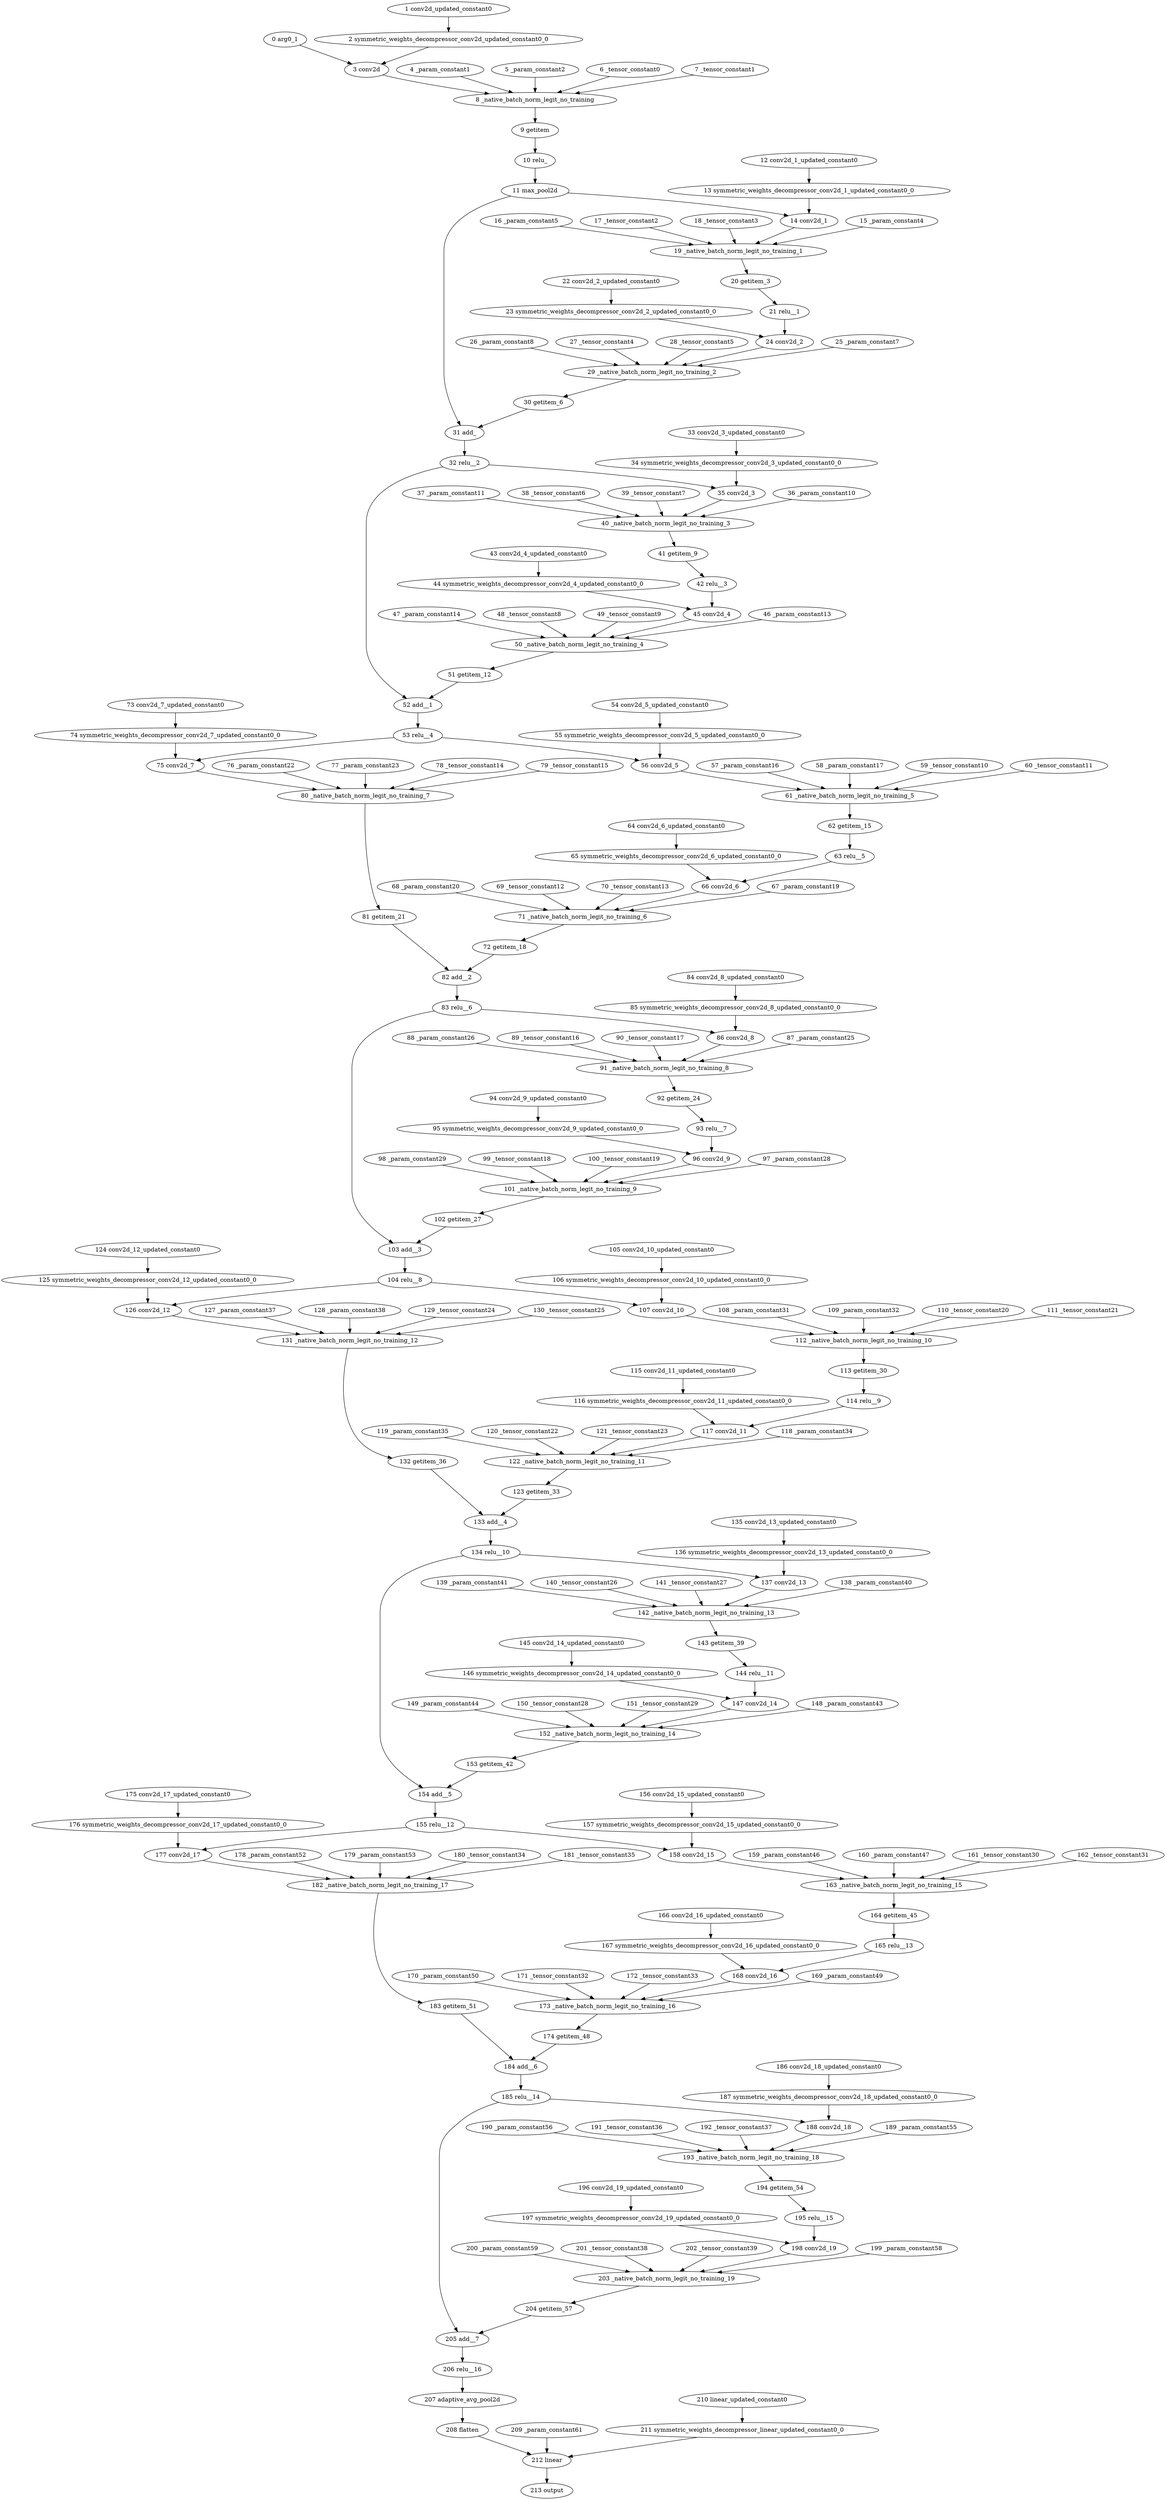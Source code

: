 strict digraph  {
"0 arg0_1" [id=0, type=input];
"1 conv2d_updated_constant0" [id=1, type=get_attr];
"2 symmetric_weights_decompressor_conv2d_updated_constant0_0" [id=2, type=call_module];
"3 conv2d" [id=3, type=conv2d];
"4 _param_constant1" [id=4, type=get_attr];
"5 _param_constant2" [id=5, type=get_attr];
"6 _tensor_constant0" [id=6, type=get_attr];
"7 _tensor_constant1" [id=7, type=get_attr];
"8 _native_batch_norm_legit_no_training" [id=8, type=_native_batch_norm_legit_no_training];
"9 getitem" [id=9, type=__getitem__];
"10 relu_" [id=10, type=relu_];
"11 max_pool2d" [id=11, type=max_pool2d];
"12 conv2d_1_updated_constant0" [id=12, type=get_attr];
"13 symmetric_weights_decompressor_conv2d_1_updated_constant0_0" [id=13, type=call_module];
"14 conv2d_1" [id=14, type=conv2d];
"15 _param_constant4" [id=15, type=get_attr];
"16 _param_constant5" [id=16, type=get_attr];
"17 _tensor_constant2" [id=17, type=get_attr];
"18 _tensor_constant3" [id=18, type=get_attr];
"19 _native_batch_norm_legit_no_training_1" [id=19, type=_native_batch_norm_legit_no_training];
"20 getitem_3" [id=20, type=__getitem__];
"21 relu__1" [id=21, type=relu_];
"22 conv2d_2_updated_constant0" [id=22, type=get_attr];
"23 symmetric_weights_decompressor_conv2d_2_updated_constant0_0" [id=23, type=call_module];
"24 conv2d_2" [id=24, type=conv2d];
"25 _param_constant7" [id=25, type=get_attr];
"26 _param_constant8" [id=26, type=get_attr];
"27 _tensor_constant4" [id=27, type=get_attr];
"28 _tensor_constant5" [id=28, type=get_attr];
"29 _native_batch_norm_legit_no_training_2" [id=29, type=_native_batch_norm_legit_no_training];
"30 getitem_6" [id=30, type=__getitem__];
"31 add_" [id=31, type=add_];
"32 relu__2" [id=32, type=relu_];
"33 conv2d_3_updated_constant0" [id=33, type=get_attr];
"34 symmetric_weights_decompressor_conv2d_3_updated_constant0_0" [id=34, type=call_module];
"35 conv2d_3" [id=35, type=conv2d];
"36 _param_constant10" [id=36, type=get_attr];
"37 _param_constant11" [id=37, type=get_attr];
"38 _tensor_constant6" [id=38, type=get_attr];
"39 _tensor_constant7" [id=39, type=get_attr];
"40 _native_batch_norm_legit_no_training_3" [id=40, type=_native_batch_norm_legit_no_training];
"41 getitem_9" [id=41, type=__getitem__];
"42 relu__3" [id=42, type=relu_];
"43 conv2d_4_updated_constant0" [id=43, type=get_attr];
"44 symmetric_weights_decompressor_conv2d_4_updated_constant0_0" [id=44, type=call_module];
"45 conv2d_4" [id=45, type=conv2d];
"46 _param_constant13" [id=46, type=get_attr];
"47 _param_constant14" [id=47, type=get_attr];
"48 _tensor_constant8" [id=48, type=get_attr];
"49 _tensor_constant9" [id=49, type=get_attr];
"50 _native_batch_norm_legit_no_training_4" [id=50, type=_native_batch_norm_legit_no_training];
"51 getitem_12" [id=51, type=__getitem__];
"52 add__1" [id=52, type=add_];
"53 relu__4" [id=53, type=relu_];
"54 conv2d_5_updated_constant0" [id=54, type=get_attr];
"55 symmetric_weights_decompressor_conv2d_5_updated_constant0_0" [id=55, type=call_module];
"56 conv2d_5" [id=56, type=conv2d];
"57 _param_constant16" [id=57, type=get_attr];
"58 _param_constant17" [id=58, type=get_attr];
"59 _tensor_constant10" [id=59, type=get_attr];
"60 _tensor_constant11" [id=60, type=get_attr];
"61 _native_batch_norm_legit_no_training_5" [id=61, type=_native_batch_norm_legit_no_training];
"62 getitem_15" [id=62, type=__getitem__];
"63 relu__5" [id=63, type=relu_];
"64 conv2d_6_updated_constant0" [id=64, type=get_attr];
"65 symmetric_weights_decompressor_conv2d_6_updated_constant0_0" [id=65, type=call_module];
"66 conv2d_6" [id=66, type=conv2d];
"67 _param_constant19" [id=67, type=get_attr];
"68 _param_constant20" [id=68, type=get_attr];
"69 _tensor_constant12" [id=69, type=get_attr];
"70 _tensor_constant13" [id=70, type=get_attr];
"71 _native_batch_norm_legit_no_training_6" [id=71, type=_native_batch_norm_legit_no_training];
"72 getitem_18" [id=72, type=__getitem__];
"73 conv2d_7_updated_constant0" [id=73, type=get_attr];
"74 symmetric_weights_decompressor_conv2d_7_updated_constant0_0" [id=74, type=call_module];
"75 conv2d_7" [id=75, type=conv2d];
"76 _param_constant22" [id=76, type=get_attr];
"77 _param_constant23" [id=77, type=get_attr];
"78 _tensor_constant14" [id=78, type=get_attr];
"79 _tensor_constant15" [id=79, type=get_attr];
"80 _native_batch_norm_legit_no_training_7" [id=80, type=_native_batch_norm_legit_no_training];
"81 getitem_21" [id=81, type=__getitem__];
"82 add__2" [id=82, type=add_];
"83 relu__6" [id=83, type=relu_];
"84 conv2d_8_updated_constant0" [id=84, type=get_attr];
"85 symmetric_weights_decompressor_conv2d_8_updated_constant0_0" [id=85, type=call_module];
"86 conv2d_8" [id=86, type=conv2d];
"87 _param_constant25" [id=87, type=get_attr];
"88 _param_constant26" [id=88, type=get_attr];
"89 _tensor_constant16" [id=89, type=get_attr];
"90 _tensor_constant17" [id=90, type=get_attr];
"91 _native_batch_norm_legit_no_training_8" [id=91, type=_native_batch_norm_legit_no_training];
"92 getitem_24" [id=92, type=__getitem__];
"93 relu__7" [id=93, type=relu_];
"94 conv2d_9_updated_constant0" [id=94, type=get_attr];
"95 symmetric_weights_decompressor_conv2d_9_updated_constant0_0" [id=95, type=call_module];
"96 conv2d_9" [id=96, type=conv2d];
"97 _param_constant28" [id=97, type=get_attr];
"98 _param_constant29" [id=98, type=get_attr];
"99 _tensor_constant18" [id=99, type=get_attr];
"100 _tensor_constant19" [id=100, type=get_attr];
"101 _native_batch_norm_legit_no_training_9" [id=101, type=_native_batch_norm_legit_no_training];
"102 getitem_27" [id=102, type=__getitem__];
"103 add__3" [id=103, type=add_];
"104 relu__8" [id=104, type=relu_];
"105 conv2d_10_updated_constant0" [id=105, type=get_attr];
"106 symmetric_weights_decompressor_conv2d_10_updated_constant0_0" [id=106, type=call_module];
"107 conv2d_10" [id=107, type=conv2d];
"108 _param_constant31" [id=108, type=get_attr];
"109 _param_constant32" [id=109, type=get_attr];
"110 _tensor_constant20" [id=110, type=get_attr];
"111 _tensor_constant21" [id=111, type=get_attr];
"112 _native_batch_norm_legit_no_training_10" [id=112, type=_native_batch_norm_legit_no_training];
"113 getitem_30" [id=113, type=__getitem__];
"114 relu__9" [id=114, type=relu_];
"115 conv2d_11_updated_constant0" [id=115, type=get_attr];
"116 symmetric_weights_decompressor_conv2d_11_updated_constant0_0" [id=116, type=call_module];
"117 conv2d_11" [id=117, type=conv2d];
"118 _param_constant34" [id=118, type=get_attr];
"119 _param_constant35" [id=119, type=get_attr];
"120 _tensor_constant22" [id=120, type=get_attr];
"121 _tensor_constant23" [id=121, type=get_attr];
"122 _native_batch_norm_legit_no_training_11" [id=122, type=_native_batch_norm_legit_no_training];
"123 getitem_33" [id=123, type=__getitem__];
"124 conv2d_12_updated_constant0" [id=124, type=get_attr];
"125 symmetric_weights_decompressor_conv2d_12_updated_constant0_0" [id=125, type=call_module];
"126 conv2d_12" [id=126, type=conv2d];
"127 _param_constant37" [id=127, type=get_attr];
"128 _param_constant38" [id=128, type=get_attr];
"129 _tensor_constant24" [id=129, type=get_attr];
"130 _tensor_constant25" [id=130, type=get_attr];
"131 _native_batch_norm_legit_no_training_12" [id=131, type=_native_batch_norm_legit_no_training];
"132 getitem_36" [id=132, type=__getitem__];
"133 add__4" [id=133, type=add_];
"134 relu__10" [id=134, type=relu_];
"135 conv2d_13_updated_constant0" [id=135, type=get_attr];
"136 symmetric_weights_decompressor_conv2d_13_updated_constant0_0" [id=136, type=call_module];
"137 conv2d_13" [id=137, type=conv2d];
"138 _param_constant40" [id=138, type=get_attr];
"139 _param_constant41" [id=139, type=get_attr];
"140 _tensor_constant26" [id=140, type=get_attr];
"141 _tensor_constant27" [id=141, type=get_attr];
"142 _native_batch_norm_legit_no_training_13" [id=142, type=_native_batch_norm_legit_no_training];
"143 getitem_39" [id=143, type=__getitem__];
"144 relu__11" [id=144, type=relu_];
"145 conv2d_14_updated_constant0" [id=145, type=get_attr];
"146 symmetric_weights_decompressor_conv2d_14_updated_constant0_0" [id=146, type=call_module];
"147 conv2d_14" [id=147, type=conv2d];
"148 _param_constant43" [id=148, type=get_attr];
"149 _param_constant44" [id=149, type=get_attr];
"150 _tensor_constant28" [id=150, type=get_attr];
"151 _tensor_constant29" [id=151, type=get_attr];
"152 _native_batch_norm_legit_no_training_14" [id=152, type=_native_batch_norm_legit_no_training];
"153 getitem_42" [id=153, type=__getitem__];
"154 add__5" [id=154, type=add_];
"155 relu__12" [id=155, type=relu_];
"156 conv2d_15_updated_constant0" [id=156, type=get_attr];
"157 symmetric_weights_decompressor_conv2d_15_updated_constant0_0" [id=157, type=call_module];
"158 conv2d_15" [id=158, type=conv2d];
"159 _param_constant46" [id=159, type=get_attr];
"160 _param_constant47" [id=160, type=get_attr];
"161 _tensor_constant30" [id=161, type=get_attr];
"162 _tensor_constant31" [id=162, type=get_attr];
"163 _native_batch_norm_legit_no_training_15" [id=163, type=_native_batch_norm_legit_no_training];
"164 getitem_45" [id=164, type=__getitem__];
"165 relu__13" [id=165, type=relu_];
"166 conv2d_16_updated_constant0" [id=166, type=get_attr];
"167 symmetric_weights_decompressor_conv2d_16_updated_constant0_0" [id=167, type=call_module];
"168 conv2d_16" [id=168, type=conv2d];
"169 _param_constant49" [id=169, type=get_attr];
"170 _param_constant50" [id=170, type=get_attr];
"171 _tensor_constant32" [id=171, type=get_attr];
"172 _tensor_constant33" [id=172, type=get_attr];
"173 _native_batch_norm_legit_no_training_16" [id=173, type=_native_batch_norm_legit_no_training];
"174 getitem_48" [id=174, type=__getitem__];
"175 conv2d_17_updated_constant0" [id=175, type=get_attr];
"176 symmetric_weights_decompressor_conv2d_17_updated_constant0_0" [id=176, type=call_module];
"177 conv2d_17" [id=177, type=conv2d];
"178 _param_constant52" [id=178, type=get_attr];
"179 _param_constant53" [id=179, type=get_attr];
"180 _tensor_constant34" [id=180, type=get_attr];
"181 _tensor_constant35" [id=181, type=get_attr];
"182 _native_batch_norm_legit_no_training_17" [id=182, type=_native_batch_norm_legit_no_training];
"183 getitem_51" [id=183, type=__getitem__];
"184 add__6" [id=184, type=add_];
"185 relu__14" [id=185, type=relu_];
"186 conv2d_18_updated_constant0" [id=186, type=get_attr];
"187 symmetric_weights_decompressor_conv2d_18_updated_constant0_0" [id=187, type=call_module];
"188 conv2d_18" [id=188, type=conv2d];
"189 _param_constant55" [id=189, type=get_attr];
"190 _param_constant56" [id=190, type=get_attr];
"191 _tensor_constant36" [id=191, type=get_attr];
"192 _tensor_constant37" [id=192, type=get_attr];
"193 _native_batch_norm_legit_no_training_18" [id=193, type=_native_batch_norm_legit_no_training];
"194 getitem_54" [id=194, type=__getitem__];
"195 relu__15" [id=195, type=relu_];
"196 conv2d_19_updated_constant0" [id=196, type=get_attr];
"197 symmetric_weights_decompressor_conv2d_19_updated_constant0_0" [id=197, type=call_module];
"198 conv2d_19" [id=198, type=conv2d];
"199 _param_constant58" [id=199, type=get_attr];
"200 _param_constant59" [id=200, type=get_attr];
"201 _tensor_constant38" [id=201, type=get_attr];
"202 _tensor_constant39" [id=202, type=get_attr];
"203 _native_batch_norm_legit_no_training_19" [id=203, type=_native_batch_norm_legit_no_training];
"204 getitem_57" [id=204, type=__getitem__];
"205 add__7" [id=205, type=add_];
"206 relu__16" [id=206, type=relu_];
"207 adaptive_avg_pool2d" [id=207, type=adaptive_avg_pool2d];
"208 flatten" [id=208, type=flatten];
"209 _param_constant61" [id=209, type=get_attr];
"210 linear_updated_constant0" [id=210, type=get_attr];
"211 symmetric_weights_decompressor_linear_updated_constant0_0" [id=211, type=call_module];
"212 linear" [id=212, type=linear];
"213 output" [id=213, type=output];
"0 arg0_1" -> "3 conv2d";
"1 conv2d_updated_constant0" -> "2 symmetric_weights_decompressor_conv2d_updated_constant0_0";
"2 symmetric_weights_decompressor_conv2d_updated_constant0_0" -> "3 conv2d";
"3 conv2d" -> "8 _native_batch_norm_legit_no_training";
"4 _param_constant1" -> "8 _native_batch_norm_legit_no_training";
"5 _param_constant2" -> "8 _native_batch_norm_legit_no_training";
"6 _tensor_constant0" -> "8 _native_batch_norm_legit_no_training";
"7 _tensor_constant1" -> "8 _native_batch_norm_legit_no_training";
"8 _native_batch_norm_legit_no_training" -> "9 getitem";
"9 getitem" -> "10 relu_";
"10 relu_" -> "11 max_pool2d";
"11 max_pool2d" -> "14 conv2d_1";
"11 max_pool2d" -> "31 add_";
"12 conv2d_1_updated_constant0" -> "13 symmetric_weights_decompressor_conv2d_1_updated_constant0_0";
"13 symmetric_weights_decompressor_conv2d_1_updated_constant0_0" -> "14 conv2d_1";
"14 conv2d_1" -> "19 _native_batch_norm_legit_no_training_1";
"15 _param_constant4" -> "19 _native_batch_norm_legit_no_training_1";
"16 _param_constant5" -> "19 _native_batch_norm_legit_no_training_1";
"17 _tensor_constant2" -> "19 _native_batch_norm_legit_no_training_1";
"18 _tensor_constant3" -> "19 _native_batch_norm_legit_no_training_1";
"19 _native_batch_norm_legit_no_training_1" -> "20 getitem_3";
"20 getitem_3" -> "21 relu__1";
"21 relu__1" -> "24 conv2d_2";
"22 conv2d_2_updated_constant0" -> "23 symmetric_weights_decompressor_conv2d_2_updated_constant0_0";
"23 symmetric_weights_decompressor_conv2d_2_updated_constant0_0" -> "24 conv2d_2";
"24 conv2d_2" -> "29 _native_batch_norm_legit_no_training_2";
"25 _param_constant7" -> "29 _native_batch_norm_legit_no_training_2";
"26 _param_constant8" -> "29 _native_batch_norm_legit_no_training_2";
"27 _tensor_constant4" -> "29 _native_batch_norm_legit_no_training_2";
"28 _tensor_constant5" -> "29 _native_batch_norm_legit_no_training_2";
"29 _native_batch_norm_legit_no_training_2" -> "30 getitem_6";
"30 getitem_6" -> "31 add_";
"31 add_" -> "32 relu__2";
"32 relu__2" -> "35 conv2d_3";
"32 relu__2" -> "52 add__1";
"33 conv2d_3_updated_constant0" -> "34 symmetric_weights_decompressor_conv2d_3_updated_constant0_0";
"34 symmetric_weights_decompressor_conv2d_3_updated_constant0_0" -> "35 conv2d_3";
"35 conv2d_3" -> "40 _native_batch_norm_legit_no_training_3";
"36 _param_constant10" -> "40 _native_batch_norm_legit_no_training_3";
"37 _param_constant11" -> "40 _native_batch_norm_legit_no_training_3";
"38 _tensor_constant6" -> "40 _native_batch_norm_legit_no_training_3";
"39 _tensor_constant7" -> "40 _native_batch_norm_legit_no_training_3";
"40 _native_batch_norm_legit_no_training_3" -> "41 getitem_9";
"41 getitem_9" -> "42 relu__3";
"42 relu__3" -> "45 conv2d_4";
"43 conv2d_4_updated_constant0" -> "44 symmetric_weights_decompressor_conv2d_4_updated_constant0_0";
"44 symmetric_weights_decompressor_conv2d_4_updated_constant0_0" -> "45 conv2d_4";
"45 conv2d_4" -> "50 _native_batch_norm_legit_no_training_4";
"46 _param_constant13" -> "50 _native_batch_norm_legit_no_training_4";
"47 _param_constant14" -> "50 _native_batch_norm_legit_no_training_4";
"48 _tensor_constant8" -> "50 _native_batch_norm_legit_no_training_4";
"49 _tensor_constant9" -> "50 _native_batch_norm_legit_no_training_4";
"50 _native_batch_norm_legit_no_training_4" -> "51 getitem_12";
"51 getitem_12" -> "52 add__1";
"52 add__1" -> "53 relu__4";
"53 relu__4" -> "56 conv2d_5";
"53 relu__4" -> "75 conv2d_7";
"54 conv2d_5_updated_constant0" -> "55 symmetric_weights_decompressor_conv2d_5_updated_constant0_0";
"55 symmetric_weights_decompressor_conv2d_5_updated_constant0_0" -> "56 conv2d_5";
"56 conv2d_5" -> "61 _native_batch_norm_legit_no_training_5";
"57 _param_constant16" -> "61 _native_batch_norm_legit_no_training_5";
"58 _param_constant17" -> "61 _native_batch_norm_legit_no_training_5";
"59 _tensor_constant10" -> "61 _native_batch_norm_legit_no_training_5";
"60 _tensor_constant11" -> "61 _native_batch_norm_legit_no_training_5";
"61 _native_batch_norm_legit_no_training_5" -> "62 getitem_15";
"62 getitem_15" -> "63 relu__5";
"63 relu__5" -> "66 conv2d_6";
"64 conv2d_6_updated_constant0" -> "65 symmetric_weights_decompressor_conv2d_6_updated_constant0_0";
"65 symmetric_weights_decompressor_conv2d_6_updated_constant0_0" -> "66 conv2d_6";
"66 conv2d_6" -> "71 _native_batch_norm_legit_no_training_6";
"67 _param_constant19" -> "71 _native_batch_norm_legit_no_training_6";
"68 _param_constant20" -> "71 _native_batch_norm_legit_no_training_6";
"69 _tensor_constant12" -> "71 _native_batch_norm_legit_no_training_6";
"70 _tensor_constant13" -> "71 _native_batch_norm_legit_no_training_6";
"71 _native_batch_norm_legit_no_training_6" -> "72 getitem_18";
"72 getitem_18" -> "82 add__2";
"73 conv2d_7_updated_constant0" -> "74 symmetric_weights_decompressor_conv2d_7_updated_constant0_0";
"74 symmetric_weights_decompressor_conv2d_7_updated_constant0_0" -> "75 conv2d_7";
"75 conv2d_7" -> "80 _native_batch_norm_legit_no_training_7";
"76 _param_constant22" -> "80 _native_batch_norm_legit_no_training_7";
"77 _param_constant23" -> "80 _native_batch_norm_legit_no_training_7";
"78 _tensor_constant14" -> "80 _native_batch_norm_legit_no_training_7";
"79 _tensor_constant15" -> "80 _native_batch_norm_legit_no_training_7";
"80 _native_batch_norm_legit_no_training_7" -> "81 getitem_21";
"81 getitem_21" -> "82 add__2";
"82 add__2" -> "83 relu__6";
"83 relu__6" -> "86 conv2d_8";
"83 relu__6" -> "103 add__3";
"84 conv2d_8_updated_constant0" -> "85 symmetric_weights_decompressor_conv2d_8_updated_constant0_0";
"85 symmetric_weights_decompressor_conv2d_8_updated_constant0_0" -> "86 conv2d_8";
"86 conv2d_8" -> "91 _native_batch_norm_legit_no_training_8";
"87 _param_constant25" -> "91 _native_batch_norm_legit_no_training_8";
"88 _param_constant26" -> "91 _native_batch_norm_legit_no_training_8";
"89 _tensor_constant16" -> "91 _native_batch_norm_legit_no_training_8";
"90 _tensor_constant17" -> "91 _native_batch_norm_legit_no_training_8";
"91 _native_batch_norm_legit_no_training_8" -> "92 getitem_24";
"92 getitem_24" -> "93 relu__7";
"93 relu__7" -> "96 conv2d_9";
"94 conv2d_9_updated_constant0" -> "95 symmetric_weights_decompressor_conv2d_9_updated_constant0_0";
"95 symmetric_weights_decompressor_conv2d_9_updated_constant0_0" -> "96 conv2d_9";
"96 conv2d_9" -> "101 _native_batch_norm_legit_no_training_9";
"97 _param_constant28" -> "101 _native_batch_norm_legit_no_training_9";
"98 _param_constant29" -> "101 _native_batch_norm_legit_no_training_9";
"99 _tensor_constant18" -> "101 _native_batch_norm_legit_no_training_9";
"100 _tensor_constant19" -> "101 _native_batch_norm_legit_no_training_9";
"101 _native_batch_norm_legit_no_training_9" -> "102 getitem_27";
"102 getitem_27" -> "103 add__3";
"103 add__3" -> "104 relu__8";
"104 relu__8" -> "107 conv2d_10";
"104 relu__8" -> "126 conv2d_12";
"105 conv2d_10_updated_constant0" -> "106 symmetric_weights_decompressor_conv2d_10_updated_constant0_0";
"106 symmetric_weights_decompressor_conv2d_10_updated_constant0_0" -> "107 conv2d_10";
"107 conv2d_10" -> "112 _native_batch_norm_legit_no_training_10";
"108 _param_constant31" -> "112 _native_batch_norm_legit_no_training_10";
"109 _param_constant32" -> "112 _native_batch_norm_legit_no_training_10";
"110 _tensor_constant20" -> "112 _native_batch_norm_legit_no_training_10";
"111 _tensor_constant21" -> "112 _native_batch_norm_legit_no_training_10";
"112 _native_batch_norm_legit_no_training_10" -> "113 getitem_30";
"113 getitem_30" -> "114 relu__9";
"114 relu__9" -> "117 conv2d_11";
"115 conv2d_11_updated_constant0" -> "116 symmetric_weights_decompressor_conv2d_11_updated_constant0_0";
"116 symmetric_weights_decompressor_conv2d_11_updated_constant0_0" -> "117 conv2d_11";
"117 conv2d_11" -> "122 _native_batch_norm_legit_no_training_11";
"118 _param_constant34" -> "122 _native_batch_norm_legit_no_training_11";
"119 _param_constant35" -> "122 _native_batch_norm_legit_no_training_11";
"120 _tensor_constant22" -> "122 _native_batch_norm_legit_no_training_11";
"121 _tensor_constant23" -> "122 _native_batch_norm_legit_no_training_11";
"122 _native_batch_norm_legit_no_training_11" -> "123 getitem_33";
"123 getitem_33" -> "133 add__4";
"124 conv2d_12_updated_constant0" -> "125 symmetric_weights_decompressor_conv2d_12_updated_constant0_0";
"125 symmetric_weights_decompressor_conv2d_12_updated_constant0_0" -> "126 conv2d_12";
"126 conv2d_12" -> "131 _native_batch_norm_legit_no_training_12";
"127 _param_constant37" -> "131 _native_batch_norm_legit_no_training_12";
"128 _param_constant38" -> "131 _native_batch_norm_legit_no_training_12";
"129 _tensor_constant24" -> "131 _native_batch_norm_legit_no_training_12";
"130 _tensor_constant25" -> "131 _native_batch_norm_legit_no_training_12";
"131 _native_batch_norm_legit_no_training_12" -> "132 getitem_36";
"132 getitem_36" -> "133 add__4";
"133 add__4" -> "134 relu__10";
"134 relu__10" -> "137 conv2d_13";
"134 relu__10" -> "154 add__5";
"135 conv2d_13_updated_constant0" -> "136 symmetric_weights_decompressor_conv2d_13_updated_constant0_0";
"136 symmetric_weights_decompressor_conv2d_13_updated_constant0_0" -> "137 conv2d_13";
"137 conv2d_13" -> "142 _native_batch_norm_legit_no_training_13";
"138 _param_constant40" -> "142 _native_batch_norm_legit_no_training_13";
"139 _param_constant41" -> "142 _native_batch_norm_legit_no_training_13";
"140 _tensor_constant26" -> "142 _native_batch_norm_legit_no_training_13";
"141 _tensor_constant27" -> "142 _native_batch_norm_legit_no_training_13";
"142 _native_batch_norm_legit_no_training_13" -> "143 getitem_39";
"143 getitem_39" -> "144 relu__11";
"144 relu__11" -> "147 conv2d_14";
"145 conv2d_14_updated_constant0" -> "146 symmetric_weights_decompressor_conv2d_14_updated_constant0_0";
"146 symmetric_weights_decompressor_conv2d_14_updated_constant0_0" -> "147 conv2d_14";
"147 conv2d_14" -> "152 _native_batch_norm_legit_no_training_14";
"148 _param_constant43" -> "152 _native_batch_norm_legit_no_training_14";
"149 _param_constant44" -> "152 _native_batch_norm_legit_no_training_14";
"150 _tensor_constant28" -> "152 _native_batch_norm_legit_no_training_14";
"151 _tensor_constant29" -> "152 _native_batch_norm_legit_no_training_14";
"152 _native_batch_norm_legit_no_training_14" -> "153 getitem_42";
"153 getitem_42" -> "154 add__5";
"154 add__5" -> "155 relu__12";
"155 relu__12" -> "158 conv2d_15";
"155 relu__12" -> "177 conv2d_17";
"156 conv2d_15_updated_constant0" -> "157 symmetric_weights_decompressor_conv2d_15_updated_constant0_0";
"157 symmetric_weights_decompressor_conv2d_15_updated_constant0_0" -> "158 conv2d_15";
"158 conv2d_15" -> "163 _native_batch_norm_legit_no_training_15";
"159 _param_constant46" -> "163 _native_batch_norm_legit_no_training_15";
"160 _param_constant47" -> "163 _native_batch_norm_legit_no_training_15";
"161 _tensor_constant30" -> "163 _native_batch_norm_legit_no_training_15";
"162 _tensor_constant31" -> "163 _native_batch_norm_legit_no_training_15";
"163 _native_batch_norm_legit_no_training_15" -> "164 getitem_45";
"164 getitem_45" -> "165 relu__13";
"165 relu__13" -> "168 conv2d_16";
"166 conv2d_16_updated_constant0" -> "167 symmetric_weights_decompressor_conv2d_16_updated_constant0_0";
"167 symmetric_weights_decompressor_conv2d_16_updated_constant0_0" -> "168 conv2d_16";
"168 conv2d_16" -> "173 _native_batch_norm_legit_no_training_16";
"169 _param_constant49" -> "173 _native_batch_norm_legit_no_training_16";
"170 _param_constant50" -> "173 _native_batch_norm_legit_no_training_16";
"171 _tensor_constant32" -> "173 _native_batch_norm_legit_no_training_16";
"172 _tensor_constant33" -> "173 _native_batch_norm_legit_no_training_16";
"173 _native_batch_norm_legit_no_training_16" -> "174 getitem_48";
"174 getitem_48" -> "184 add__6";
"175 conv2d_17_updated_constant0" -> "176 symmetric_weights_decompressor_conv2d_17_updated_constant0_0";
"176 symmetric_weights_decompressor_conv2d_17_updated_constant0_0" -> "177 conv2d_17";
"177 conv2d_17" -> "182 _native_batch_norm_legit_no_training_17";
"178 _param_constant52" -> "182 _native_batch_norm_legit_no_training_17";
"179 _param_constant53" -> "182 _native_batch_norm_legit_no_training_17";
"180 _tensor_constant34" -> "182 _native_batch_norm_legit_no_training_17";
"181 _tensor_constant35" -> "182 _native_batch_norm_legit_no_training_17";
"182 _native_batch_norm_legit_no_training_17" -> "183 getitem_51";
"183 getitem_51" -> "184 add__6";
"184 add__6" -> "185 relu__14";
"185 relu__14" -> "188 conv2d_18";
"185 relu__14" -> "205 add__7";
"186 conv2d_18_updated_constant0" -> "187 symmetric_weights_decompressor_conv2d_18_updated_constant0_0";
"187 symmetric_weights_decompressor_conv2d_18_updated_constant0_0" -> "188 conv2d_18";
"188 conv2d_18" -> "193 _native_batch_norm_legit_no_training_18";
"189 _param_constant55" -> "193 _native_batch_norm_legit_no_training_18";
"190 _param_constant56" -> "193 _native_batch_norm_legit_no_training_18";
"191 _tensor_constant36" -> "193 _native_batch_norm_legit_no_training_18";
"192 _tensor_constant37" -> "193 _native_batch_norm_legit_no_training_18";
"193 _native_batch_norm_legit_no_training_18" -> "194 getitem_54";
"194 getitem_54" -> "195 relu__15";
"195 relu__15" -> "198 conv2d_19";
"196 conv2d_19_updated_constant0" -> "197 symmetric_weights_decompressor_conv2d_19_updated_constant0_0";
"197 symmetric_weights_decompressor_conv2d_19_updated_constant0_0" -> "198 conv2d_19";
"198 conv2d_19" -> "203 _native_batch_norm_legit_no_training_19";
"199 _param_constant58" -> "203 _native_batch_norm_legit_no_training_19";
"200 _param_constant59" -> "203 _native_batch_norm_legit_no_training_19";
"201 _tensor_constant38" -> "203 _native_batch_norm_legit_no_training_19";
"202 _tensor_constant39" -> "203 _native_batch_norm_legit_no_training_19";
"203 _native_batch_norm_legit_no_training_19" -> "204 getitem_57";
"204 getitem_57" -> "205 add__7";
"205 add__7" -> "206 relu__16";
"206 relu__16" -> "207 adaptive_avg_pool2d";
"207 adaptive_avg_pool2d" -> "208 flatten";
"208 flatten" -> "212 linear";
"209 _param_constant61" -> "212 linear";
"210 linear_updated_constant0" -> "211 symmetric_weights_decompressor_linear_updated_constant0_0";
"211 symmetric_weights_decompressor_linear_updated_constant0_0" -> "212 linear";
"212 linear" -> "213 output";
}
